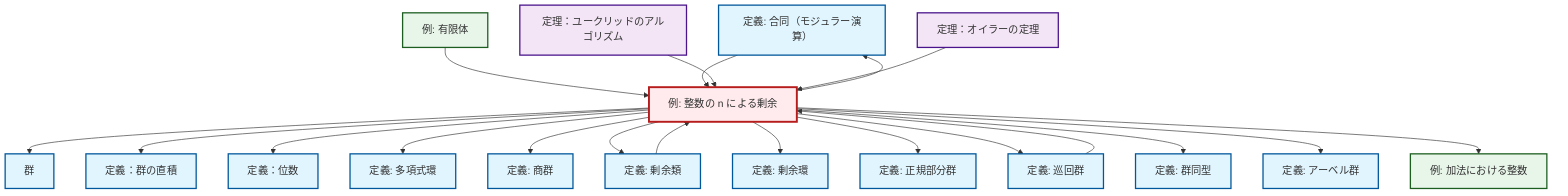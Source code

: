 graph TD
    classDef definition fill:#e1f5fe,stroke:#01579b,stroke-width:2px
    classDef theorem fill:#f3e5f5,stroke:#4a148c,stroke-width:2px
    classDef axiom fill:#fff3e0,stroke:#e65100,stroke-width:2px
    classDef example fill:#e8f5e9,stroke:#1b5e20,stroke-width:2px
    classDef current fill:#ffebee,stroke:#b71c1c,stroke-width:3px
    ex-integers-addition["例: 加法における整数"]:::example
    def-congruence["定義: 合同（モジュラー演算）"]:::definition
    def-coset["定義: 剰余類"]:::definition
    def-abelian-group["定義: アーベル群"]:::definition
    def-normal-subgroup["定義: 正規部分群"]:::definition
    def-direct-product["定義：群の直積"]:::definition
    def-isomorphism["定義: 群同型"]:::definition
    def-group["群"]:::definition
    ex-finite-field["例: 有限体"]:::example
    thm-euclidean-algorithm["定理：ユークリッドのアルゴリズム"]:::theorem
    ex-quotient-integers-mod-n["例: 整数の n による剰余"]:::example
    def-cyclic-group["定義: 巡回群"]:::definition
    def-order["定義：位数"]:::definition
    def-quotient-ring["定義: 剰余環"]:::definition
    def-quotient-group["定義: 商群"]:::definition
    def-polynomial-ring["定義: 多項式環"]:::definition
    thm-euler["定理：オイラーの定理"]:::theorem
    ex-finite-field --> ex-quotient-integers-mod-n
    ex-quotient-integers-mod-n --> def-congruence
    ex-quotient-integers-mod-n --> def-group
    ex-quotient-integers-mod-n --> def-direct-product
    ex-quotient-integers-mod-n --> def-order
    ex-quotient-integers-mod-n --> def-polynomial-ring
    def-congruence --> ex-quotient-integers-mod-n
    thm-euclidean-algorithm --> ex-quotient-integers-mod-n
    def-cyclic-group --> ex-quotient-integers-mod-n
    def-coset --> ex-quotient-integers-mod-n
    ex-quotient-integers-mod-n --> def-quotient-group
    ex-quotient-integers-mod-n --> def-coset
    ex-quotient-integers-mod-n --> def-quotient-ring
    ex-quotient-integers-mod-n --> def-normal-subgroup
    ex-quotient-integers-mod-n --> def-cyclic-group
    ex-quotient-integers-mod-n --> def-isomorphism
    thm-euler --> ex-quotient-integers-mod-n
    ex-quotient-integers-mod-n --> def-abelian-group
    ex-quotient-integers-mod-n --> ex-integers-addition
    class ex-quotient-integers-mod-n current